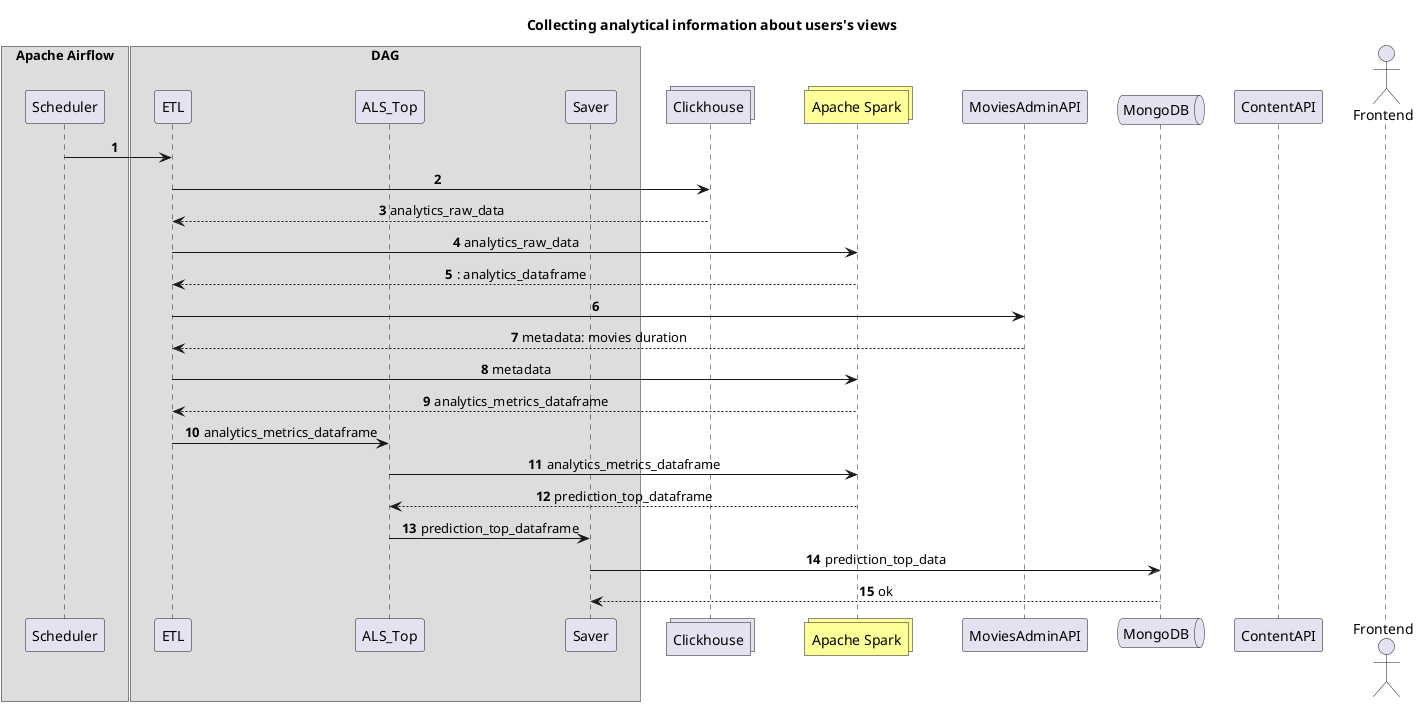 @startuml
autonumber
skinparam sequence {
	ParticipantPadding 20
	MessageAlign center
	skinparam BoxPadding 20
}

title Collecting analytical information about users's views

box Apache Airflow
participant Scheduler as sch order 10
box DAG
participant ETL as etl order 20
participant ALS_Top as als order 30
participant Saver as sv order 35
end box
end box
collections Clickhouse as cl order 40
collections "Apache Spark" as spark order 41 #FFFF99
participant MoviesAdminAPI as a_api order 42
queue MongoDB as mng order 50
participant ContentAPI as c_api order 60
actor Frontend as frn order 70

sch -> etl
etl -> cl
return analytics_raw_data

etl -> spark: analytics_raw_data
return: analytics_dataframe

etl -> a_api
return metadata: movies duration
etl -> spark: metadata
return analytics_metrics_dataframe

etl -> als: analytics_metrics_dataframe
als -> spark: analytics_metrics_dataframe
return prediction_top_dataframe

als -> sv: prediction_top_dataframe

sv -> mng: prediction_top_data
return ok

'api_p -> api_n: event
'note left
'name_of_event_source
'name_type_event
'context
'created
'end note
'api_n -> q: NewEvent
'q -> b: NewEvent

'group #ebfafa Build email
'loop #c2f0f0 for message in queue
'q -> b: message
'b -> api_a: get user data
'note left
'user_id,
'name_event: str,
'end note
'return user
'note left
'None if not permissions for this event or inappropriate timezone
'user_email, user_name
'end note
'alt #c2f0f0 user not None
'b -> db: get type_event data (message.name_event)
'return type_event data
'note left
'subject, template
'end note
'b -> b: render email_text
'b -> q: email_message_for_send
'note right
'message.likes_request_date,
'message.review_id,
'email_text
'end note
'end alt
'end loop
'end group
'
'loop #fff2e6 Send email
'q -> s: message
's -> em: message
'em -> s: OK
'note right
'message.review_id,
'likes_request_date
'end note
'end loop

@enduml
